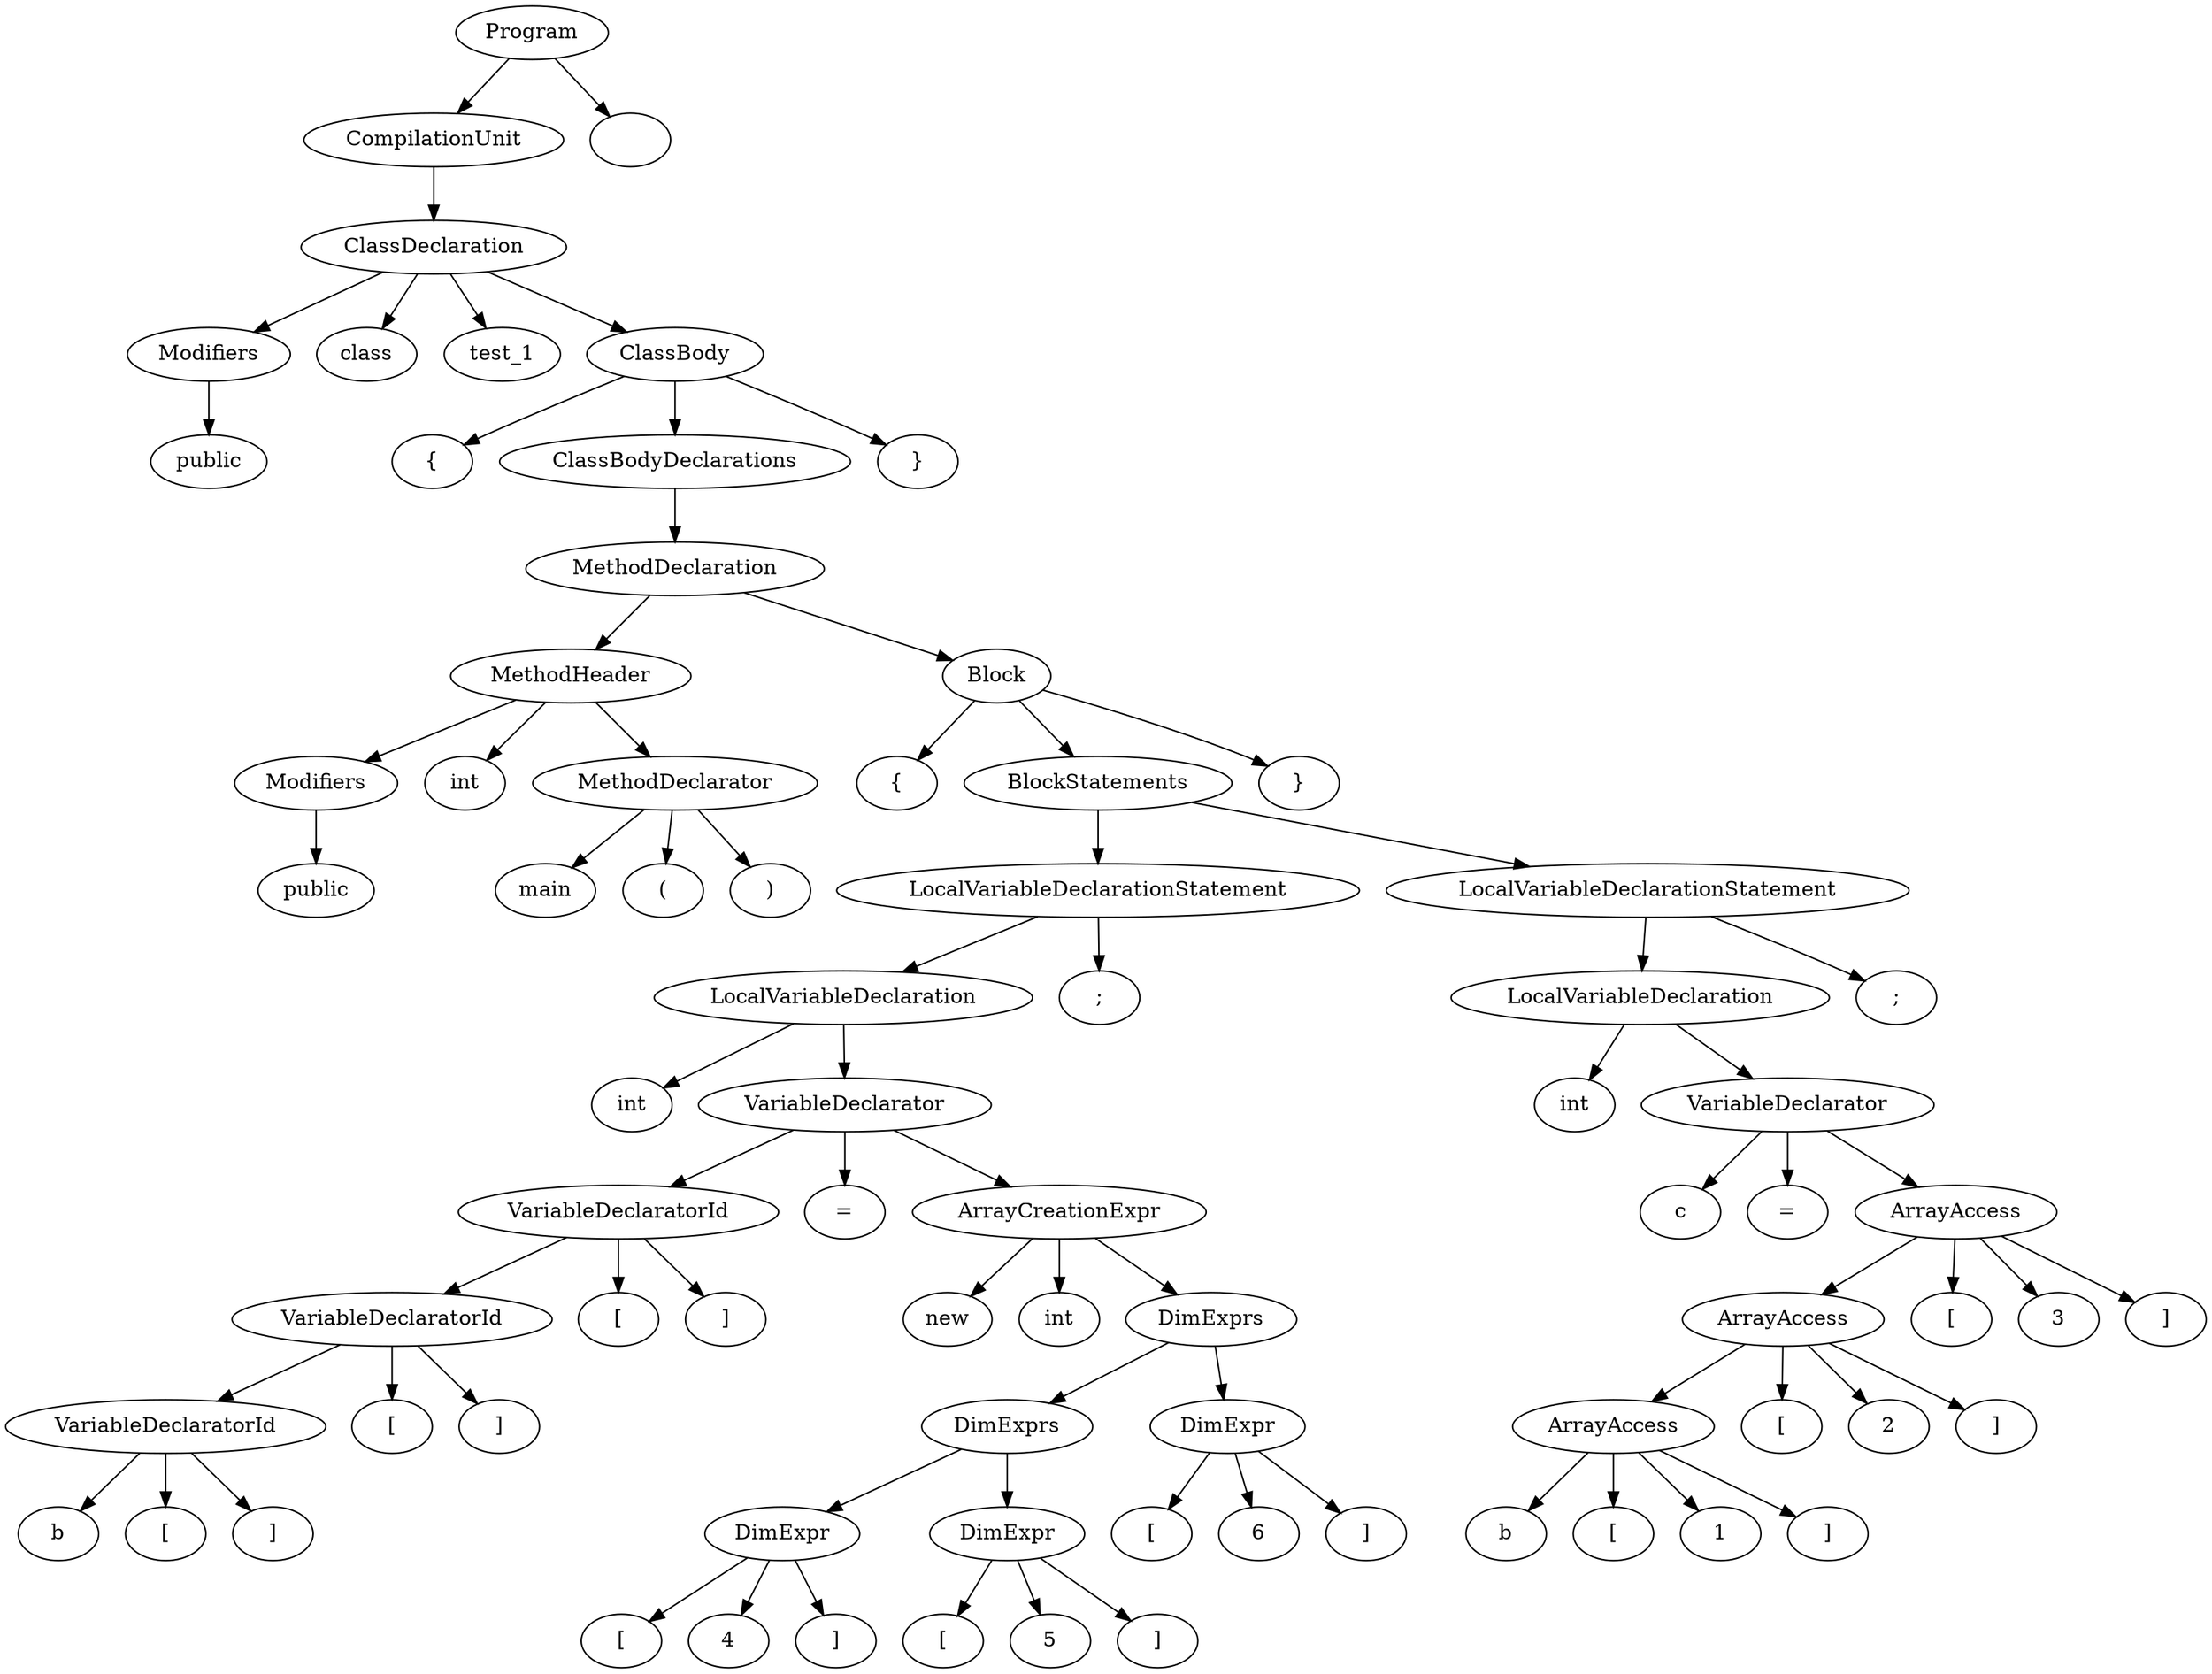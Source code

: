 digraph G {
n1 [label="public"]
n2 [label="Modifiers"]
n2->n1;
n3 [label="class"]
n4 [label="test_1"]
n5 [label="{"]
n6 [label="public"]
n7 [label="Modifiers"]
n7->n6;
n8 [label="int"]
n9 [label="main"]
n10 [label="("]
n11 [label=")"]
n12 [label="MethodDeclarator"]
n12->n11;
n12->n10;
n12->n9;
n13 [label="MethodHeader"]
n13->n12;
n13->n8;
n13->n7;
n14 [label="{"]
n15 [label="int"]
n16 [label="b"]
n17 [label="["]
n18 [label="]"]
n19 [label="VariableDeclaratorId"]
n19->n18;
n19->n17;
n19->n16;
n20 [label="["]
n21 [label="]"]
n22 [label="VariableDeclaratorId"]
n22->n21;
n22->n20;
n22->n19;
n23 [label="["]
n24 [label="]"]
n25 [label="VariableDeclaratorId"]
n25->n24;
n25->n23;
n25->n22;
n26 [label="="]
n27 [label="new"]
n28 [label="int"]
n29 [label="["]
n30 [label="4"]
n31 [label="]"]
n32 [label="DimExpr"]
n32->n31;
n32->n30;
n32->n29;
n33 [label="["]
n34 [label="5"]
n35 [label="]"]
n36 [label="DimExpr"]
n36->n35;
n36->n34;
n36->n33;
n37 [label="DimExprs"]
n37->n36;
n37->n32;
n38 [label="["]
n39 [label="6"]
n40 [label="]"]
n41 [label="DimExpr"]
n41->n40;
n41->n39;
n41->n38;
n42 [label="DimExprs"]
n42->n41;
n42->n37;
n43 [label="ArrayCreationExpr"]
n43->n42;
n43->n28;
n43->n27;
n44 [label="VariableDeclarator"]
n44->n43;
n44->n26;
n44->n25;
n45 [label="LocalVariableDeclaration"]
n45->n44;
n45->n15;
n46 [label=";"]
n47 [label="LocalVariableDeclarationStatement"]
n47->n46;
n47->n45;
n48 [label="int"]
n49 [label="c"]
n50 [label="="]
n51 [label="b"]
n52 [label="["]
n53 [label="1"]
n54 [label="]"]
n55 [label="ArrayAccess"]
n55->n54;
n55->n53;
n55->n52;
n55->n51;
n56 [label="["]
n57 [label="2"]
n58 [label="]"]
n59 [label="ArrayAccess"]
n59->n58;
n59->n57;
n59->n56;
n59->n55;
n60 [label="["]
n61 [label="3"]
n62 [label="]"]
n63 [label="ArrayAccess"]
n63->n62;
n63->n61;
n63->n60;
n63->n59;
n64 [label="VariableDeclarator"]
n64->n63;
n64->n50;
n64->n49;
n65 [label="LocalVariableDeclaration"]
n65->n64;
n65->n48;
n66 [label=";"]
n67 [label="LocalVariableDeclarationStatement"]
n67->n66;
n67->n65;
n68 [label="BlockStatements"]
n68->n67;
n68->n47;
n69 [label="}"]
n70 [label="Block"]
n70->n69;
n70->n68;
n70->n14;
n71 [label="MethodDeclaration"]
n71->n70;
n71->n13;
n72 [label="ClassBodyDeclarations"]
n72->n71;
n73 [label="}"]
n74 [label="ClassBody"]
n74->n73;
n74->n72;
n74->n5;
n75 [label="ClassDeclaration"]
n75->n74;
n75->n4;
n75->n3;
n75->n2;
n76 [label="CompilationUnit"]
n76->n75;
n77 [label="Program"]
n77->n78;
n77->n76;
n78 [label=""]
}
